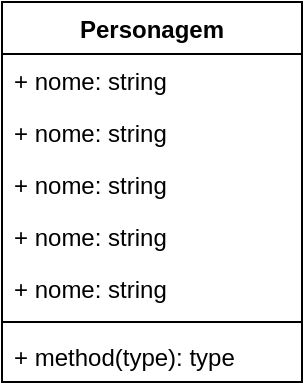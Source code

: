 <mxfile version="23.0.1" type="device">
  <diagram name="Página-1" id="oT8DP9iXtWHW75xMwrCN">
    <mxGraphModel dx="185" dy="220" grid="1" gridSize="10" guides="1" tooltips="1" connect="1" arrows="1" fold="1" page="1" pageScale="1" pageWidth="827" pageHeight="1169" math="0" shadow="0">
      <root>
        <mxCell id="0" />
        <mxCell id="1" parent="0" />
        <mxCell id="fWbDB7pr2Z4osVLGJN0B-1" value="Personagem" style="swimlane;fontStyle=1;align=center;verticalAlign=top;childLayout=stackLayout;horizontal=1;startSize=26;horizontalStack=0;resizeParent=1;resizeParentMax=0;resizeLast=0;collapsible=1;marginBottom=0;whiteSpace=wrap;html=1;" vertex="1" parent="1">
          <mxGeometry x="330" y="80" width="150" height="190" as="geometry" />
        </mxCell>
        <mxCell id="fWbDB7pr2Z4osVLGJN0B-2" value="+ nome: string" style="text;strokeColor=none;fillColor=none;align=left;verticalAlign=top;spacingLeft=4;spacingRight=4;overflow=hidden;rotatable=0;points=[[0,0.5],[1,0.5]];portConstraint=eastwest;whiteSpace=wrap;html=1;" vertex="1" parent="fWbDB7pr2Z4osVLGJN0B-1">
          <mxGeometry y="26" width="150" height="26" as="geometry" />
        </mxCell>
        <mxCell id="fWbDB7pr2Z4osVLGJN0B-12" value="+ nome: string" style="text;strokeColor=none;fillColor=none;align=left;verticalAlign=top;spacingLeft=4;spacingRight=4;overflow=hidden;rotatable=0;points=[[0,0.5],[1,0.5]];portConstraint=eastwest;whiteSpace=wrap;html=1;" vertex="1" parent="fWbDB7pr2Z4osVLGJN0B-1">
          <mxGeometry y="52" width="150" height="26" as="geometry" />
        </mxCell>
        <mxCell id="fWbDB7pr2Z4osVLGJN0B-13" value="+ nome: string" style="text;strokeColor=none;fillColor=none;align=left;verticalAlign=top;spacingLeft=4;spacingRight=4;overflow=hidden;rotatable=0;points=[[0,0.5],[1,0.5]];portConstraint=eastwest;whiteSpace=wrap;html=1;" vertex="1" parent="fWbDB7pr2Z4osVLGJN0B-1">
          <mxGeometry y="78" width="150" height="26" as="geometry" />
        </mxCell>
        <mxCell id="fWbDB7pr2Z4osVLGJN0B-14" value="+ nome: string" style="text;strokeColor=none;fillColor=none;align=left;verticalAlign=top;spacingLeft=4;spacingRight=4;overflow=hidden;rotatable=0;points=[[0,0.5],[1,0.5]];portConstraint=eastwest;whiteSpace=wrap;html=1;" vertex="1" parent="fWbDB7pr2Z4osVLGJN0B-1">
          <mxGeometry y="104" width="150" height="26" as="geometry" />
        </mxCell>
        <mxCell id="fWbDB7pr2Z4osVLGJN0B-15" value="+ nome: string" style="text;strokeColor=none;fillColor=none;align=left;verticalAlign=top;spacingLeft=4;spacingRight=4;overflow=hidden;rotatable=0;points=[[0,0.5],[1,0.5]];portConstraint=eastwest;whiteSpace=wrap;html=1;" vertex="1" parent="fWbDB7pr2Z4osVLGJN0B-1">
          <mxGeometry y="130" width="150" height="26" as="geometry" />
        </mxCell>
        <mxCell id="fWbDB7pr2Z4osVLGJN0B-3" value="" style="line;strokeWidth=1;fillColor=none;align=left;verticalAlign=middle;spacingTop=-1;spacingLeft=3;spacingRight=3;rotatable=0;labelPosition=right;points=[];portConstraint=eastwest;strokeColor=inherit;" vertex="1" parent="fWbDB7pr2Z4osVLGJN0B-1">
          <mxGeometry y="156" width="150" height="8" as="geometry" />
        </mxCell>
        <mxCell id="fWbDB7pr2Z4osVLGJN0B-4" value="+ method(type): type" style="text;strokeColor=none;fillColor=none;align=left;verticalAlign=top;spacingLeft=4;spacingRight=4;overflow=hidden;rotatable=0;points=[[0,0.5],[1,0.5]];portConstraint=eastwest;whiteSpace=wrap;html=1;" vertex="1" parent="fWbDB7pr2Z4osVLGJN0B-1">
          <mxGeometry y="164" width="150" height="26" as="geometry" />
